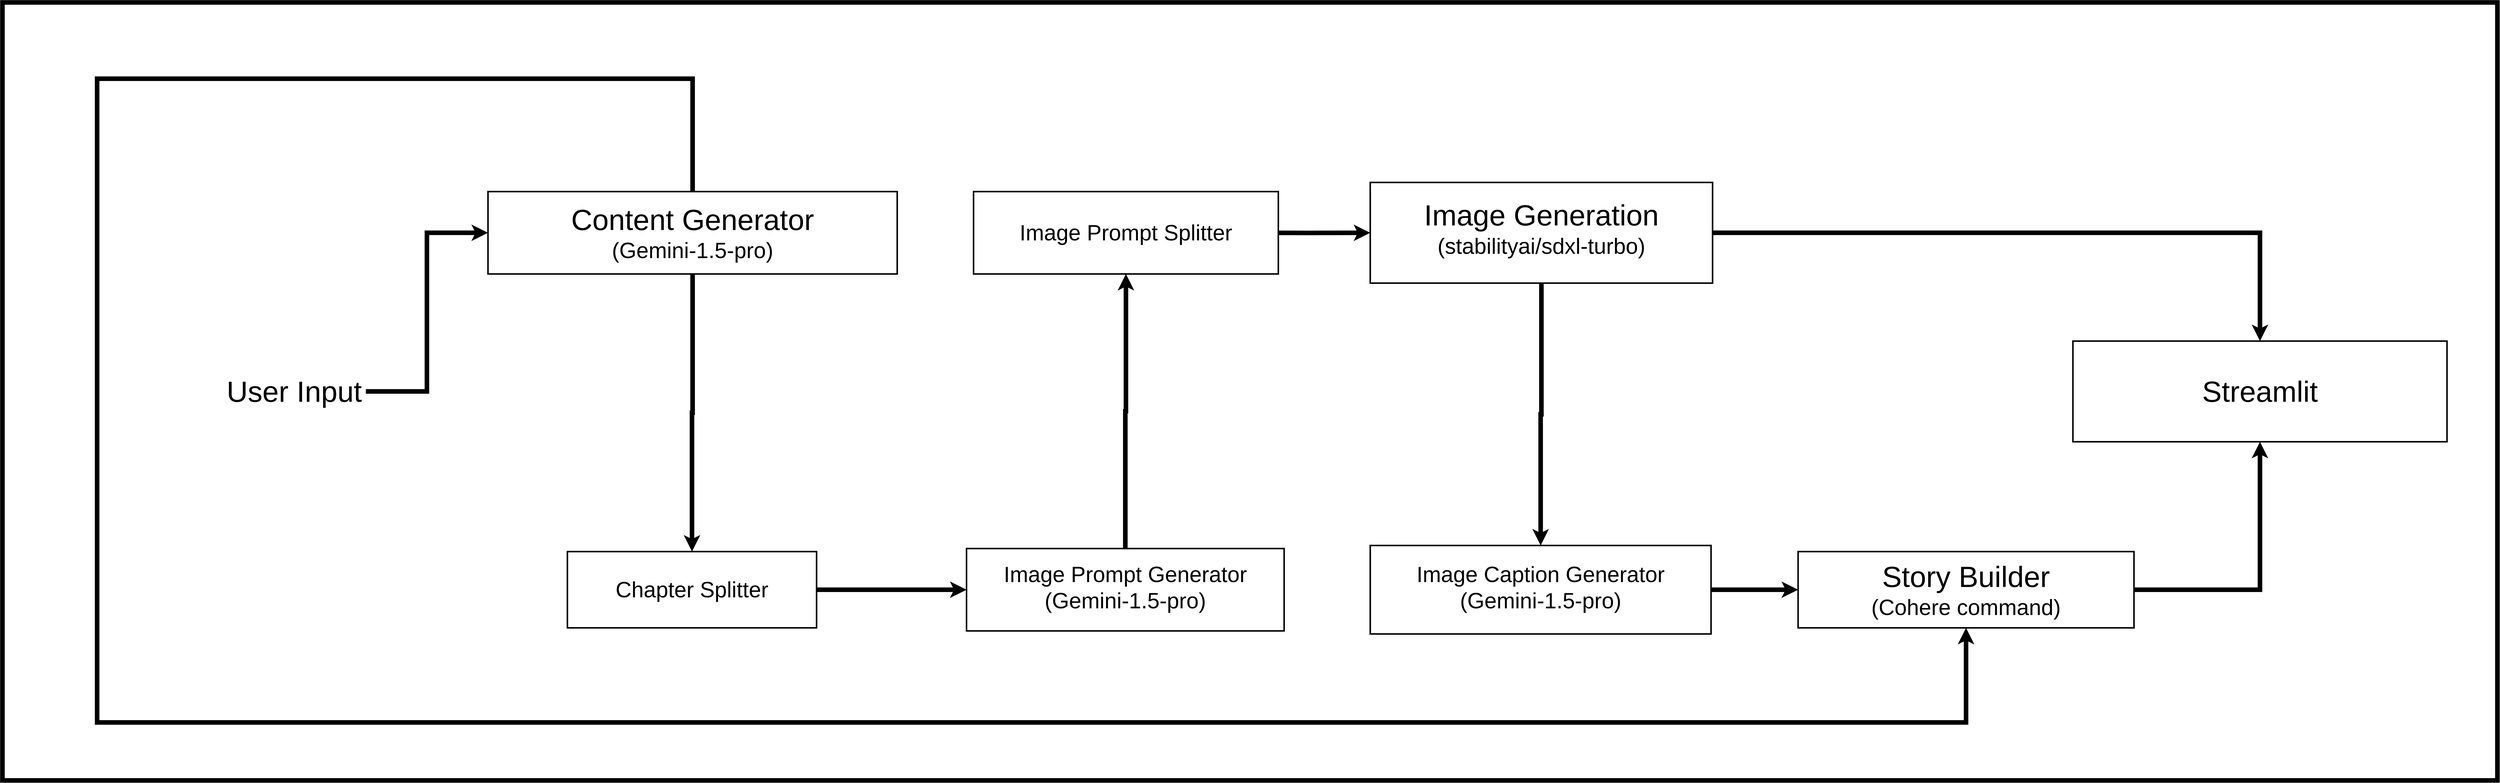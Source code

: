 <mxfile version="24.8.6">
  <diagram name="Page-1" id="2KtpAVc2xAeUunYXC85N">
    <mxGraphModel dx="15693" dy="5580" grid="1" gridSize="10" guides="1" tooltips="1" connect="1" arrows="1" fold="1" page="1" pageScale="1" pageWidth="850" pageHeight="1100" math="0" shadow="0">
      <root>
        <mxCell id="0" />
        <mxCell id="1" parent="0" />
        <mxCell id="b4DLCXRPWBxsqyUNeIHi-8" value="" style="rounded=0;whiteSpace=wrap;html=1;strokeWidth=15;" vertex="1" parent="1">
          <mxGeometry x="-5080" y="-1080" width="8170" height="2550" as="geometry" />
        </mxCell>
        <mxCell id="tXN8Nqjk0O4pm7Y_quoO-12" style="edgeStyle=orthogonalEdgeStyle;rounded=0;orthogonalLoop=1;jettySize=auto;html=1;entryX=0.5;entryY=0;entryDx=0;entryDy=0;strokeWidth=15;" parent="1" source="tXN8Nqjk0O4pm7Y_quoO-1" target="tXN8Nqjk0O4pm7Y_quoO-3" edge="1">
          <mxGeometry relative="1" as="geometry" />
        </mxCell>
        <mxCell id="b4DLCXRPWBxsqyUNeIHi-4" style="edgeStyle=orthogonalEdgeStyle;rounded=0;orthogonalLoop=1;jettySize=auto;html=1;strokeWidth=15;entryX=0.5;entryY=1;entryDx=0;entryDy=0;" edge="1" parent="1" source="tXN8Nqjk0O4pm7Y_quoO-1" target="tXN8Nqjk0O4pm7Y_quoO-8">
          <mxGeometry relative="1" as="geometry">
            <mxPoint x="1450" y="1070" as="targetPoint" />
            <Array as="points">
              <mxPoint x="-2820" y="-830" />
              <mxPoint x="-4770" y="-830" />
              <mxPoint x="-4770" y="1280" />
              <mxPoint x="1350" y="1280" />
            </Array>
          </mxGeometry>
        </mxCell>
        <mxCell id="tXN8Nqjk0O4pm7Y_quoO-1" value="&lt;font style=&quot;font-size: 96px;&quot;&gt;Content Generator&lt;/font&gt;&lt;div&gt;&lt;font style=&quot;font-size: 72px;&quot;&gt;(Gemini-1.5-pro)&lt;/font&gt;&lt;/div&gt;" style="rounded=0;whiteSpace=wrap;html=1;strokeWidth=5;" parent="1" vertex="1">
          <mxGeometry x="-3490" y="-460" width="1340" height="270" as="geometry" />
        </mxCell>
        <mxCell id="b4DLCXRPWBxsqyUNeIHi-1" style="edgeStyle=orthogonalEdgeStyle;rounded=0;orthogonalLoop=1;jettySize=auto;html=1;entryX=0;entryY=0.5;entryDx=0;entryDy=0;strokeWidth=15;" edge="1" parent="1" source="tXN8Nqjk0O4pm7Y_quoO-2" target="tXN8Nqjk0O4pm7Y_quoO-1">
          <mxGeometry relative="1" as="geometry" />
        </mxCell>
        <mxCell id="tXN8Nqjk0O4pm7Y_quoO-2" value="&lt;font style=&quot;font-size: 96px;&quot;&gt;User Input&lt;/font&gt;" style="text;html=1;align=center;verticalAlign=middle;resizable=0;points=[];autosize=1;strokeColor=none;fillColor=none;strokeWidth=5;" parent="1" vertex="1">
          <mxGeometry x="-4360" y="130" width="470" height="130" as="geometry" />
        </mxCell>
        <mxCell id="tXN8Nqjk0O4pm7Y_quoO-27" style="edgeStyle=orthogonalEdgeStyle;rounded=0;orthogonalLoop=1;jettySize=auto;html=1;entryX=0;entryY=0.5;entryDx=0;entryDy=0;" parent="1" source="tXN8Nqjk0O4pm7Y_quoO-3" target="tXN8Nqjk0O4pm7Y_quoO-4" edge="1">
          <mxGeometry relative="1" as="geometry" />
        </mxCell>
        <mxCell id="tXN8Nqjk0O4pm7Y_quoO-29" style="edgeStyle=orthogonalEdgeStyle;rounded=0;orthogonalLoop=1;jettySize=auto;html=1;entryX=0;entryY=0.5;entryDx=0;entryDy=0;strokeWidth=15;" parent="1" source="tXN8Nqjk0O4pm7Y_quoO-3" target="tXN8Nqjk0O4pm7Y_quoO-4" edge="1">
          <mxGeometry relative="1" as="geometry" />
        </mxCell>
        <mxCell id="tXN8Nqjk0O4pm7Y_quoO-3" value="&lt;span style=&quot;font-size: 72px;&quot;&gt;Chapter Splitter&lt;/span&gt;" style="rounded=0;whiteSpace=wrap;html=1;strokeWidth=5;" parent="1" vertex="1">
          <mxGeometry x="-3230" y="720" width="816" height="250" as="geometry" />
        </mxCell>
        <mxCell id="tXN8Nqjk0O4pm7Y_quoO-30" style="edgeStyle=orthogonalEdgeStyle;rounded=0;orthogonalLoop=1;jettySize=auto;html=1;entryX=0.5;entryY=1;entryDx=0;entryDy=0;strokeWidth=15;" parent="1" source="tXN8Nqjk0O4pm7Y_quoO-4" target="tXN8Nqjk0O4pm7Y_quoO-7" edge="1">
          <mxGeometry relative="1" as="geometry" />
        </mxCell>
        <mxCell id="tXN8Nqjk0O4pm7Y_quoO-4" value="&lt;span style=&quot;font-size: 72px;&quot;&gt;Image Prompt Generator&lt;/span&gt;&lt;div&gt;&lt;font style=&quot;font-size: 72px;&quot;&gt;&lt;font style=&quot;&quot;&gt;(Gemini-1.5-pro)&lt;/font&gt;&lt;br&gt;&lt;/font&gt;&lt;div&gt;&lt;span style=&quot;color: rgba(0, 0, 0, 0); font-family: monospace; font-size: 0px; text-align: start; text-wrap-mode: nowrap;&quot;&gt;(f%3CmxGraphModel%3E%3Croot%3E%3CmxCell%20id%3D%220%22%2F%3E%3CmxCell%20id%3D%221%22%20parent%3D%220%22%2F%3E%3CmxCell%20id%3D%222%22%20value%3D%22%26lt%3Bspan%20style%3D%26quot%3Bfont-size%3A%2072px%3B%26quot%3B%26gt%3BChapter%20Splitter%26lt%3B%2Fspan%26gt%3B%22%20style%3D%22rounded%3D0%3BwhiteSpace%3Dwrap%3Bhtml%3D1%3B%22%20vertex%3D%221%22%20parent%3D%221%22%3E%3CmxGeometry%20x%3D%2270%22%20y%3D%22480%22%20width%3D%22690%22%20height%3D%22190%22%20as%3D%22geometry%22%2F%3E%3C%2FmxCell%3E%3C%2Froot%3E%3C%2FmxGraphModel%3E&lt;/span&gt;&lt;span style=&quot;color: rgba(0, 0, 0, 0); font-family: monospace; font-size: 0px; text-align: start; text-wrap-mode: nowrap;&quot;&gt;%3CmxGraphModel%3E%3Croot%3E%3CmxCell%20id%3D%220%22%2F%3E%3CmxCell%20id%3D%221%22%20parent%3D%220%22%2F%3E%3CmxCell%20id%3D%222%22%20value%3D%22%26lt%3Bspan%20style%3D%26quot%3Bfont-size%3A%2072px%3B%26quot%3B%26gt%3BChapter%20Splitter%26lt%3B%2Fspan%26gt%3B%22%20style%3D%22rounded%3D0%3BwhiteSpace%3Dwrap%3Bhtml%3D1%3B%22%20vertex%3D%221%22%20parent%3D%221%22%3E%3CmxGeometry%20x%3D%2270%22%20y%3D%22480%22%20width%3D%22690%22%20height%3D%22190%22%20as%3D%22geometry%22%2F%3E%3C%2FmxCell%3E%3C%2Froot%3E%3C%2FmxGraphModel%3dE&lt;/span&gt;&lt;/div&gt;&lt;/div&gt;" style="rounded=0;whiteSpace=wrap;html=1;strokeWidth=5;" parent="1" vertex="1">
          <mxGeometry x="-1923" y="710" width="1040" height="270" as="geometry" />
        </mxCell>
        <mxCell id="tXN8Nqjk0O4pm7Y_quoO-32" style="edgeStyle=orthogonalEdgeStyle;rounded=0;orthogonalLoop=1;jettySize=auto;html=1;entryX=0.5;entryY=0;entryDx=0;entryDy=0;strokeWidth=15;" parent="1" source="tXN8Nqjk0O4pm7Y_quoO-5" target="tXN8Nqjk0O4pm7Y_quoO-18" edge="1">
          <mxGeometry relative="1" as="geometry" />
        </mxCell>
        <mxCell id="b4DLCXRPWBxsqyUNeIHi-7" style="edgeStyle=orthogonalEdgeStyle;rounded=0;orthogonalLoop=1;jettySize=auto;html=1;strokeWidth=15;" edge="1" parent="1" source="tXN8Nqjk0O4pm7Y_quoO-5" target="tXN8Nqjk0O4pm7Y_quoO-9">
          <mxGeometry relative="1" as="geometry" />
        </mxCell>
        <mxCell id="tXN8Nqjk0O4pm7Y_quoO-5" value="&lt;div&gt;&lt;font style=&quot;font-size: 96px;&quot;&gt;Image Generation&lt;/font&gt;&lt;/div&gt;&lt;div&gt;&lt;font style=&quot;font-size: 72px;&quot;&gt;(stabilityai/sdxl-turbo)&lt;/font&gt;&lt;div&gt;&lt;div style=&quot;text-align: start;&quot;&gt;&lt;font face=&quot;monospace&quot; color=&quot;rgba(0, 0, 0, 0)&quot;&gt;&lt;span style=&quot;font-size: 0px; text-wrap-mode: nowrap;&quot;&gt;asdfsdf&lt;/span&gt;&lt;/font&gt;&lt;/div&gt;&lt;div&gt;&lt;span style=&quot;color: rgba(0, 0, 0, 0); font-family: monospace; font-size: 0px; text-align: start; text-wrap-mode: nowrap;&quot;&gt;s&lt;/span&gt;&lt;/div&gt;&lt;/div&gt;&lt;/div&gt;" style="rounded=0;whiteSpace=wrap;html=1;strokeWidth=5;" parent="1" vertex="1">
          <mxGeometry x="-601" y="-490" width="1121" height="330" as="geometry" />
        </mxCell>
        <mxCell id="tXN8Nqjk0O4pm7Y_quoO-31" style="edgeStyle=orthogonalEdgeStyle;rounded=0;orthogonalLoop=1;jettySize=auto;html=1;entryX=0;entryY=0.5;entryDx=0;entryDy=0;strokeWidth=15;" parent="1" target="tXN8Nqjk0O4pm7Y_quoO-5" edge="1">
          <mxGeometry relative="1" as="geometry">
            <mxPoint x="-999.75" y="-325" as="sourcePoint" />
          </mxGeometry>
        </mxCell>
        <mxCell id="tXN8Nqjk0O4pm7Y_quoO-7" value="&lt;span style=&quot;font-size: 72px;&quot;&gt;Image Prompt Splitter&lt;/span&gt;&lt;span style=&quot;background-color: initial; text-wrap-mode: nowrap; color: rgba(0, 0, 0, 0); font-family: monospace; font-size: 0px; text-align: start;&quot;&gt;%3CmxGraphModel%3E%3Croot%3E%3CmxCell%20id%3D%220%22%2F%3E%3CmxCell%20id%3D%221%22%20parent%3D%220%22%2F%3E%3CmxCell%20id%3D%222%22%20value%3D%22%26lt%3Bspan%20style%3D%26quot%3Bfont-size%3A%2072px%3B%26quot%3B%26gt%3BChapter%20Splitter%26lt%3B%2Fspan%26gt%3B%22%20style%3D%22rounded%3D0%3BwhiteSpace%3Dwrap%3Bhtml%3D1%3B%22%20vertex%3D%221%22%20parent%3D%221%22%3E%3CmxGeometry%20x%3D%2270%22%20y%3D%22480%22%20width%3D%22690%22%20height%3D%22190%22%20as%3D%22geometry%22%2F%3E%3C%2FmxCell%3E%3C%2Froot%3E%3C%2FmxGraphModel%3E&lt;/span&gt;&lt;span style=&quot;background-color: initial; text-wrap-mode: nowrap; color: rgba(0, 0, 0, 0); font-family: monospace; font-size: 0px; text-align: start;&quot;&gt;%3CmxGraphModel%3E%3Croot%3E%3CmxCell%20id%3D%220%22%2F%3E%3CmxCell%20id%3D%221%22%20parent%3D%220%22%2F%3E%3CmxCell%20id%3D%222%22%20value%3D%22%26lt%3Bspan%20style%3D%26quot%3Bfont-size%3A%2072px%3B%26quot%3B%26gt%3BChapter%20Splitter%26lt%3B%2Fspan%26gt%3B%22%20style%3D%22rounded%3D0%3BwhiteSpace%3Dwrap%3Bhtml%3D1%3B%22%20vertex%3D%221%22%20parent%3D%221%22%3E%3CmxGeometry%20x%3D%2270%22%20y%3D%22480%22%20width%3D%22690%22%20height%3D%22190%22%20as%3D%22geometry%22%2F%3E%3C%2FmxCell%3E%3C%2Froot%3E%3C%2FmxGraphModel%3E&lt;/span&gt;" style="rounded=0;whiteSpace=wrap;html=1;strokeWidth=5;" parent="1" vertex="1">
          <mxGeometry x="-1900" y="-460" width="998" height="270" as="geometry" />
        </mxCell>
        <mxCell id="b4DLCXRPWBxsqyUNeIHi-6" style="edgeStyle=orthogonalEdgeStyle;rounded=0;orthogonalLoop=1;jettySize=auto;html=1;entryX=0.5;entryY=1;entryDx=0;entryDy=0;strokeWidth=15;" edge="1" parent="1" source="tXN8Nqjk0O4pm7Y_quoO-8" target="tXN8Nqjk0O4pm7Y_quoO-9">
          <mxGeometry relative="1" as="geometry">
            <Array as="points">
              <mxPoint x="2313" y="845" />
            </Array>
          </mxGeometry>
        </mxCell>
        <mxCell id="tXN8Nqjk0O4pm7Y_quoO-8" value="&lt;div&gt;&lt;font style=&quot;font-size: 96px;&quot;&gt;Story Builder&lt;/font&gt;&lt;/div&gt;&lt;div&gt;&lt;font style=&quot;font-size: 72px;&quot;&gt;&lt;font style=&quot;&quot;&gt;(Cohere command&lt;/font&gt;&lt;span style=&quot;background-color: initial;&quot;&gt;)&lt;/span&gt;&lt;/font&gt;&lt;/div&gt;" style="rounded=0;whiteSpace=wrap;html=1;strokeWidth=5;" parent="1" vertex="1">
          <mxGeometry x="800" y="720" width="1100" height="250" as="geometry" />
        </mxCell>
        <mxCell id="tXN8Nqjk0O4pm7Y_quoO-9" value="&lt;font style=&quot;font-size: 96px;&quot;&gt;Streamlit&lt;/font&gt;" style="rounded=0;whiteSpace=wrap;html=1;strokeWidth=5;" parent="1" vertex="1">
          <mxGeometry x="1700" y="30" width="1225" height="330" as="geometry" />
        </mxCell>
        <mxCell id="b4DLCXRPWBxsqyUNeIHi-2" style="edgeStyle=orthogonalEdgeStyle;rounded=0;orthogonalLoop=1;jettySize=auto;html=1;entryX=0;entryY=0.5;entryDx=0;entryDy=0;strokeWidth=15;" edge="1" parent="1" source="tXN8Nqjk0O4pm7Y_quoO-18" target="tXN8Nqjk0O4pm7Y_quoO-8">
          <mxGeometry relative="1" as="geometry" />
        </mxCell>
        <mxCell id="tXN8Nqjk0O4pm7Y_quoO-18" value="&lt;span style=&quot;font-size: 72px;&quot;&gt;Image Caption Generator&lt;/span&gt;&lt;div&gt;&lt;font style=&quot;font-size: 72px;&quot;&gt;&lt;font style=&quot;&quot;&gt;(Gemini-1.5-pro)&lt;/font&gt;&lt;br&gt;&lt;/font&gt;&lt;div&gt;&lt;span style=&quot;color: rgba(0, 0, 0, 0); font-family: monospace; font-size: 0px; text-align: start; text-wrap-mode: nowrap;&quot;&gt;(f%3CmxGraphModel%3E%3Croot%3E%3CmxCell%20id%3D%220%22%2F%3E%3CmxCell%20id%3D%221%22%20parent%3D%220%22%2F%3E%3CmxCell%20id%3D%222%22%20value%3D%22%26lt%3Bspan%20style%3D%26quot%3Bfont-size%3A%2072px%3B%26quot%3B%26gt%3BChapter%20Splitter%26lt%3B%2Fspan%26gt%3B%22%20style%3D%22rounded%3D0%3BwhiteSpace%3Dwrap%3Bhtml%3D1%3B%22%20vertex%3D%221%22%20parent%3D%221%22%3E%3CmxGeometry%20x%3D%2270%22%20y%3D%22480%22%20width%3D%22690%22%20height%3D%22190%22%20as%3D%22geometry%22%2F%3E%3C%2FmxCell%3E%3C%2Froot%3E%3C%2FmxGraphModel%3E&lt;/span&gt;&lt;span style=&quot;color: rgba(0, 0, 0, 0); font-family: monospace; font-size: 0px; text-align: start; text-wrap-mode: nowrap;&quot;&gt;%3CmxGraphModel%3E%3Croot%3E%3CmxCell%20id%3D%220%22%2F%3E%3CmxCell%20id%3D%221%22%20parent%3D%220%22%2F%3E%3CmxCell%20id%3D%222%22%20value%3D%22%26lt%3Bspan%20style%3D%26quot%3Bfont-size%3A%2072px%3B%26quot%3B%26gt%3BChapter%20Splitter%26lt%3B%2Fspan%26gt%3B%22%20style%3D%22rounded%3D0%3BwhiteSpace%3Dwrap%3Bhtml%3D1%3B%22%20vertex%3D%221%22%20parent%3D%221%22%3E%3CmxGeometry%20x%3D%2270%22%20y%3D%22480%22%20width%3D%22690%22%20height%3D%22190%22%20as%3D%22geometry%22%2F%3E%3C%2FmxCell%3E%3C%2Froot%3E%3C%2FmxGraphModel%3dE&lt;/span&gt;&lt;/div&gt;&lt;/div&gt;" style="rounded=0;whiteSpace=wrap;html=1;strokeWidth=5;" parent="1" vertex="1">
          <mxGeometry x="-601" y="700" width="1116" height="290" as="geometry" />
        </mxCell>
      </root>
    </mxGraphModel>
  </diagram>
</mxfile>
